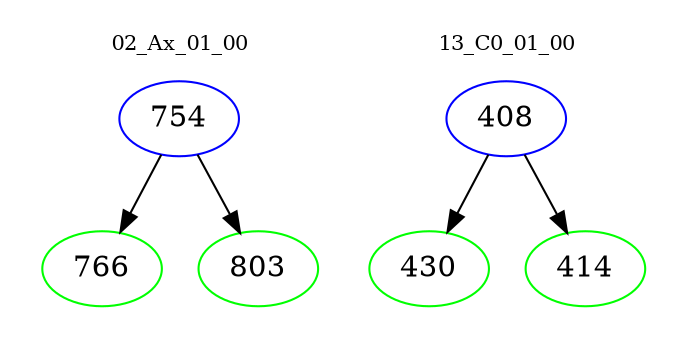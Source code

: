 digraph{
subgraph cluster_0 {
color = white
label = "02_Ax_01_00";
fontsize=10;
T0_754 [label="754", color="blue"]
T0_754 -> T0_766 [color="black"]
T0_766 [label="766", color="green"]
T0_754 -> T0_803 [color="black"]
T0_803 [label="803", color="green"]
}
subgraph cluster_1 {
color = white
label = "13_C0_01_00";
fontsize=10;
T1_408 [label="408", color="blue"]
T1_408 -> T1_430 [color="black"]
T1_430 [label="430", color="green"]
T1_408 -> T1_414 [color="black"]
T1_414 [label="414", color="green"]
}
}
